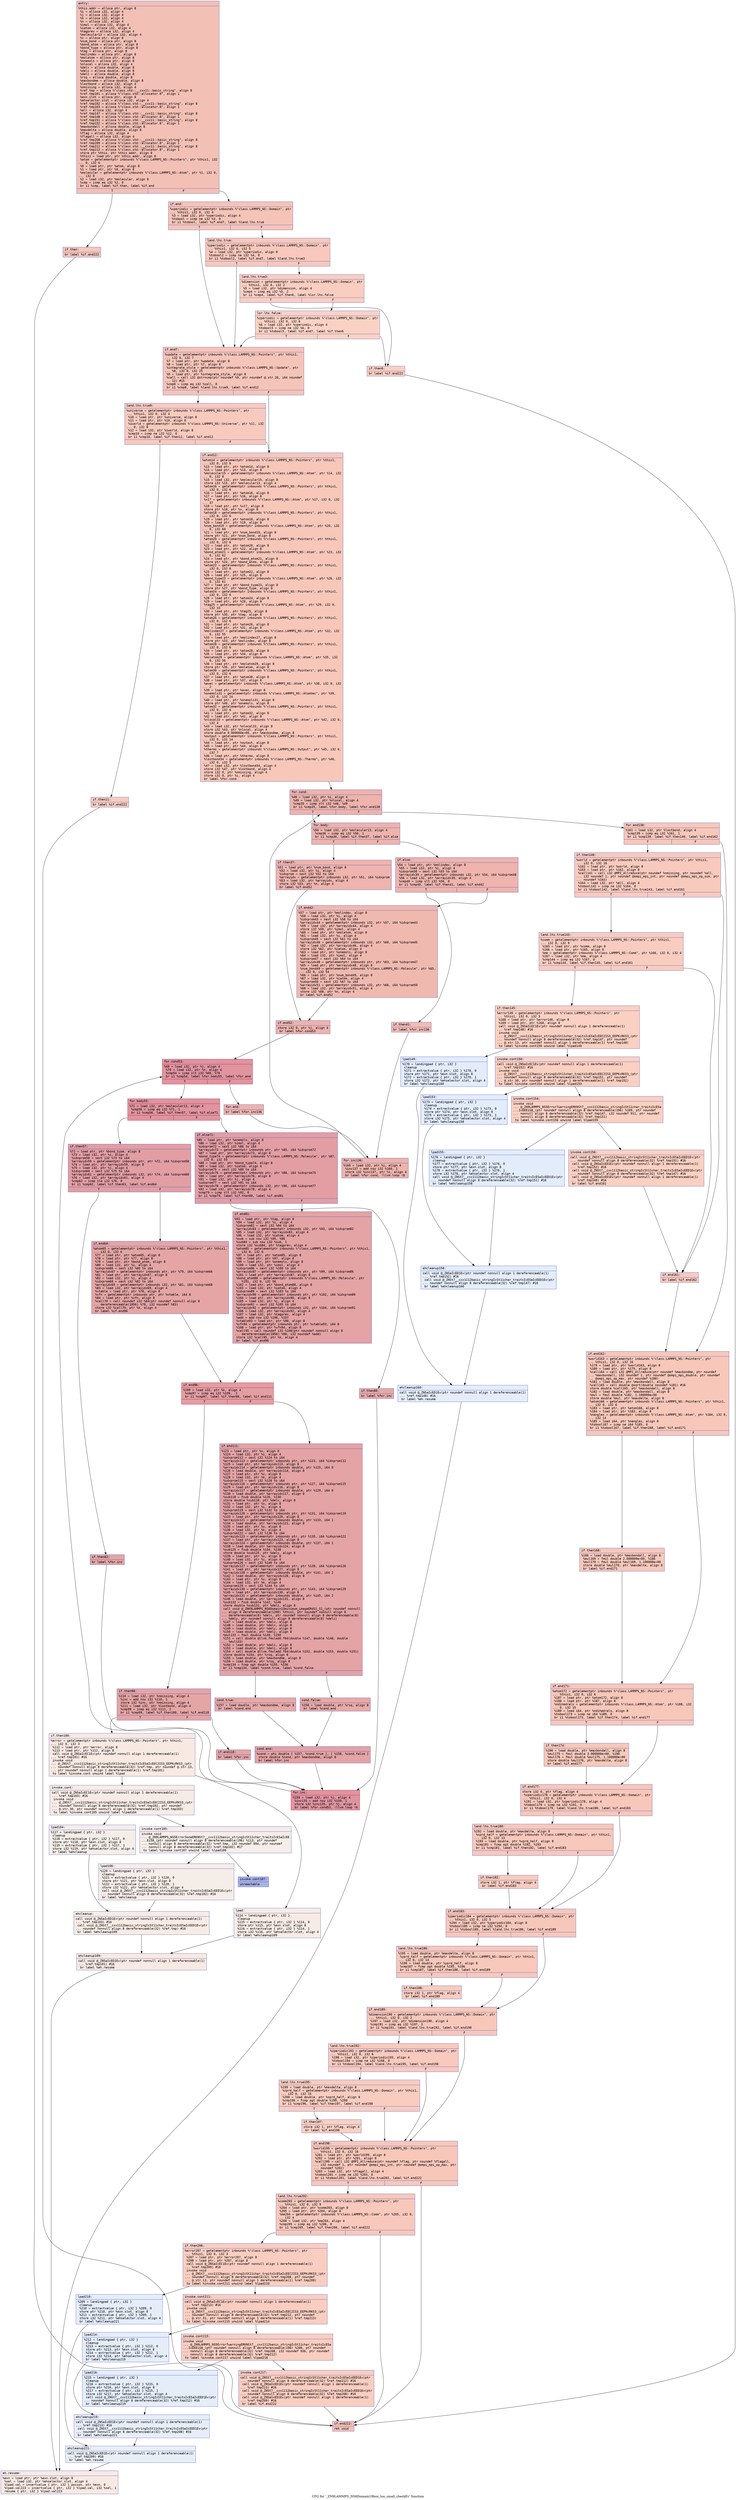 digraph "CFG for '_ZN9LAMMPS_NS6Domain19box_too_small_checkEv' function" {
	label="CFG for '_ZN9LAMMPS_NS6Domain19box_too_small_checkEv' function";

	Node0x561837cef510 [shape=record,color="#3d50c3ff", style=filled, fillcolor="#e5705870" fontname="Courier",label="{entry:\l|  %this.addr = alloca ptr, align 8\l  %i = alloca i32, align 4\l  %j = alloca i32, align 4\l  %k = alloca i32, align 4\l  %n = alloca i32, align 4\l  %imol = alloca i32, align 4\l  %iatom = alloca i32, align 4\l  %tagprev = alloca i32, align 4\l  %molecular13 = alloca i32, align 4\l  %x = alloca ptr, align 8\l  %num_bond = alloca ptr, align 8\l  %bond_atom = alloca ptr, align 8\l  %bond_type = alloca ptr, align 8\l  %tag = alloca ptr, align 8\l  %molindex = alloca ptr, align 8\l  %molatom = alloca ptr, align 8\l  %onemols = alloca ptr, align 8\l  %nlocal = alloca i32, align 4\l  %delx = alloca double, align 8\l  %dely = alloca double, align 8\l  %delz = alloca double, align 8\l  %rsq = alloca double, align 8\l  %maxbondme = alloca double, align 8\l  %lostbond = alloca i32, align 4\l  %nmissing = alloca i32, align 4\l  %ref.tmp = alloca %\"class.std::__cxx11::basic_string\", align 8\l  %ref.tmp101 = alloca %\"class.std::allocator.8\", align 1\l  %exn.slot = alloca ptr, align 8\l  %ehselector.slot = alloca i32, align 4\l  %ref.tmp102 = alloca %\"class.std::__cxx11::basic_string\", align 8\l  %ref.tmp103 = alloca %\"class.std::allocator.8\", align 1\l  %all = alloca i32, align 4\l  %ref.tmp147 = alloca %\"class.std::__cxx11::basic_string\", align 8\l  %ref.tmp148 = alloca %\"class.std::allocator.8\", align 1\l  %ref.tmp151 = alloca %\"class.std::__cxx11::basic_string\", align 8\l  %ref.tmp152 = alloca %\"class.std::allocator.8\", align 1\l  %maxbondall = alloca double, align 8\l  %maxdelta = alloca double, align 8\l  %flag = alloca i32, align 4\l  %flagall = alloca i32, align 4\l  %ref.tmp208 = alloca %\"class.std::__cxx11::basic_string\", align 8\l  %ref.tmp209 = alloca %\"class.std::allocator.8\", align 1\l  %ref.tmp212 = alloca %\"class.std::__cxx11::basic_string\", align 8\l  %ref.tmp213 = alloca %\"class.std::allocator.8\", align 1\l  store ptr %this, ptr %this.addr, align 8\l  %this1 = load ptr, ptr %this.addr, align 8\l  %atom = getelementptr inbounds %\"class.LAMMPS_NS::Pointers\", ptr %this1, i32\l... 0, i32 6\l  %0 = load ptr, ptr %atom, align 8\l  %1 = load ptr, ptr %0, align 8\l  %molecular = getelementptr inbounds %\"class.LAMMPS_NS::Atom\", ptr %1, i32 0,\l... i32 8\l  %2 = load i32, ptr %molecular, align 8\l  %cmp = icmp eq i32 %2, 0\l  br i1 %cmp, label %if.then, label %if.end\l|{<s0>T|<s1>F}}"];
	Node0x561837cef510:s0 -> Node0x561837cf06e0[tooltip="entry -> if.then\nProbability 37.50%" ];
	Node0x561837cef510:s1 -> Node0x561837cf0750[tooltip="entry -> if.end\nProbability 62.50%" ];
	Node0x561837cf06e0 [shape=record,color="#3d50c3ff", style=filled, fillcolor="#ec7f6370" fontname="Courier",label="{if.then:\l|  br label %if.end222\l}"];
	Node0x561837cf06e0 -> Node0x561837ccda40[tooltip="if.then -> if.end222\nProbability 100.00%" ];
	Node0x561837cf0750 [shape=record,color="#3d50c3ff", style=filled, fillcolor="#e97a5f70" fontname="Courier",label="{if.end:\l|  %xperiodic = getelementptr inbounds %\"class.LAMMPS_NS::Domain\", ptr\l... %this1, i32 0, i32 4\l  %3 = load i32, ptr %xperiodic, align 4\l  %tobool = icmp ne i32 %3, 0\l  br i1 %tobool, label %if.end7, label %land.lhs.true\l|{<s0>T|<s1>F}}"];
	Node0x561837cf0750:s0 -> Node0x561837cf21f0[tooltip="if.end -> if.end7\nProbability 62.50%" ];
	Node0x561837cf0750:s1 -> Node0x561837cf2260[tooltip="if.end -> land.lhs.true\nProbability 37.50%" ];
	Node0x561837cf2260 [shape=record,color="#3d50c3ff", style=filled, fillcolor="#ed836670" fontname="Courier",label="{land.lhs.true:\l|  %yperiodic = getelementptr inbounds %\"class.LAMMPS_NS::Domain\", ptr\l... %this1, i32 0, i32 5\l  %4 = load i32, ptr %yperiodic, align 8\l  %tobool2 = icmp ne i32 %4, 0\l  br i1 %tobool2, label %if.end7, label %land.lhs.true3\l|{<s0>T|<s1>F}}"];
	Node0x561837cf2260:s0 -> Node0x561837cf21f0[tooltip="land.lhs.true -> if.end7\nProbability 62.50%" ];
	Node0x561837cf2260:s1 -> Node0x561837cf25b0[tooltip="land.lhs.true -> land.lhs.true3\nProbability 37.50%" ];
	Node0x561837cf25b0 [shape=record,color="#3d50c3ff", style=filled, fillcolor="#f2907270" fontname="Courier",label="{land.lhs.true3:\l|  %dimension = getelementptr inbounds %\"class.LAMMPS_NS::Domain\", ptr\l... %this1, i32 0, i32 2\l  %5 = load i32, ptr %dimension, align 4\l  %cmp4 = icmp eq i32 %5, 2\l  br i1 %cmp4, label %if.then6, label %lor.lhs.false\l|{<s0>T|<s1>F}}"];
	Node0x561837cf25b0:s0 -> Node0x561837cf2900[tooltip="land.lhs.true3 -> if.then6\nProbability 50.00%" ];
	Node0x561837cf25b0:s1 -> Node0x561837cf2980[tooltip="land.lhs.true3 -> lor.lhs.false\nProbability 50.00%" ];
	Node0x561837cf2980 [shape=record,color="#3d50c3ff", style=filled, fillcolor="#f4987a70" fontname="Courier",label="{lor.lhs.false:\l|  %zperiodic = getelementptr inbounds %\"class.LAMMPS_NS::Domain\", ptr\l... %this1, i32 0, i32 6\l  %6 = load i32, ptr %zperiodic, align 4\l  %tobool5 = icmp ne i32 %6, 0\l  br i1 %tobool5, label %if.end7, label %if.then6\l|{<s0>T|<s1>F}}"];
	Node0x561837cf2980:s0 -> Node0x561837cf21f0[tooltip="lor.lhs.false -> if.end7\nProbability 62.50%" ];
	Node0x561837cf2980:s1 -> Node0x561837cf2900[tooltip="lor.lhs.false -> if.then6\nProbability 37.50%" ];
	Node0x561837cf2900 [shape=record,color="#3d50c3ff", style=filled, fillcolor="#f3947570" fontname="Courier",label="{if.then6:\l|  br label %if.end222\l}"];
	Node0x561837cf2900 -> Node0x561837ccda40[tooltip="if.then6 -> if.end222\nProbability 100.00%" ];
	Node0x561837cf21f0 [shape=record,color="#3d50c3ff", style=filled, fillcolor="#e97a5f70" fontname="Courier",label="{if.end7:\l|  %update = getelementptr inbounds %\"class.LAMMPS_NS::Pointers\", ptr %this1,\l... i32 0, i32 7\l  %7 = load ptr, ptr %update, align 8\l  %8 = load ptr, ptr %7, align 8\l  %integrate_style = getelementptr inbounds %\"class.LAMMPS_NS::Update\", ptr\l... %8, i32 0, i32 25\l  %9 = load ptr, ptr %integrate_style, align 8\l  %call = call i32 @strncmp(ptr noundef %9, ptr noundef @.str.26, i64 noundef\l... 12) #15\l  %cmp8 = icmp eq i32 %call, 0\l  br i1 %cmp8, label %land.lhs.true9, label %if.end12\l|{<s0>T|<s1>F}}"];
	Node0x561837cf21f0:s0 -> Node0x561837cf32b0[tooltip="if.end7 -> land.lhs.true9\nProbability 37.50%" ];
	Node0x561837cf21f0:s1 -> Node0x561837cf3300[tooltip="if.end7 -> if.end12\nProbability 62.50%" ];
	Node0x561837cf32b0 [shape=record,color="#3d50c3ff", style=filled, fillcolor="#ef886b70" fontname="Courier",label="{land.lhs.true9:\l|  %universe = getelementptr inbounds %\"class.LAMMPS_NS::Pointers\", ptr\l... %this1, i32 0, i32 4\l  %10 = load ptr, ptr %universe, align 8\l  %11 = load ptr, ptr %10, align 8\l  %iworld = getelementptr inbounds %\"class.LAMMPS_NS::Universe\", ptr %11, i32\l... 0, i32 8\l  %12 = load i32, ptr %iworld, align 8\l  %cmp10 = icmp ne i32 %12, 0\l  br i1 %cmp10, label %if.then11, label %if.end12\l|{<s0>T|<s1>F}}"];
	Node0x561837cf32b0:s0 -> Node0x561837cf3830[tooltip="land.lhs.true9 -> if.then11\nProbability 62.50%" ];
	Node0x561837cf32b0:s1 -> Node0x561837cf3300[tooltip="land.lhs.true9 -> if.end12\nProbability 37.50%" ];
	Node0x561837cf3830 [shape=record,color="#3d50c3ff", style=filled, fillcolor="#f08b6e70" fontname="Courier",label="{if.then11:\l|  br label %if.end222\l}"];
	Node0x561837cf3830 -> Node0x561837ccda40[tooltip="if.then11 -> if.end222\nProbability 100.00%" ];
	Node0x561837cf3300 [shape=record,color="#3d50c3ff", style=filled, fillcolor="#ec7f6370" fontname="Courier",label="{if.end12:\l|  %atom14 = getelementptr inbounds %\"class.LAMMPS_NS::Pointers\", ptr %this1,\l... i32 0, i32 6\l  %13 = load ptr, ptr %atom14, align 8\l  %14 = load ptr, ptr %13, align 8\l  %molecular15 = getelementptr inbounds %\"class.LAMMPS_NS::Atom\", ptr %14, i32\l... 0, i32 8\l  %15 = load i32, ptr %molecular15, align 8\l  store i32 %15, ptr %molecular13, align 4\l  %atom16 = getelementptr inbounds %\"class.LAMMPS_NS::Pointers\", ptr %this1,\l... i32 0, i32 6\l  %16 = load ptr, ptr %atom16, align 8\l  %17 = load ptr, ptr %16, align 8\l  %x17 = getelementptr inbounds %\"class.LAMMPS_NS::Atom\", ptr %17, i32 0, i32\l... 37\l  %18 = load ptr, ptr %x17, align 8\l  store ptr %18, ptr %x, align 8\l  %atom18 = getelementptr inbounds %\"class.LAMMPS_NS::Pointers\", ptr %this1,\l... i32 0, i32 6\l  %19 = load ptr, ptr %atom18, align 8\l  %20 = load ptr, ptr %19, align 8\l  %num_bond19 = getelementptr inbounds %\"class.LAMMPS_NS::Atom\", ptr %20, i32\l... 0, i32 60\l  %21 = load ptr, ptr %num_bond19, align 8\l  store ptr %21, ptr %num_bond, align 8\l  %atom20 = getelementptr inbounds %\"class.LAMMPS_NS::Pointers\", ptr %this1,\l... i32 0, i32 6\l  %22 = load ptr, ptr %atom20, align 8\l  %23 = load ptr, ptr %22, align 8\l  %bond_atom21 = getelementptr inbounds %\"class.LAMMPS_NS::Atom\", ptr %23, i32\l... 0, i32 62\l  %24 = load ptr, ptr %bond_atom21, align 8\l  store ptr %24, ptr %bond_atom, align 8\l  %atom22 = getelementptr inbounds %\"class.LAMMPS_NS::Pointers\", ptr %this1,\l... i32 0, i32 6\l  %25 = load ptr, ptr %atom22, align 8\l  %26 = load ptr, ptr %25, align 8\l  %bond_type23 = getelementptr inbounds %\"class.LAMMPS_NS::Atom\", ptr %26, i32\l... 0, i32 61\l  %27 = load ptr, ptr %bond_type23, align 8\l  store ptr %27, ptr %bond_type, align 8\l  %atom24 = getelementptr inbounds %\"class.LAMMPS_NS::Pointers\", ptr %this1,\l... i32 0, i32 6\l  %28 = load ptr, ptr %atom24, align 8\l  %29 = load ptr, ptr %28, align 8\l  %tag25 = getelementptr inbounds %\"class.LAMMPS_NS::Atom\", ptr %29, i32 0,\l... i32 33\l  %30 = load ptr, ptr %tag25, align 8\l  store ptr %30, ptr %tag, align 8\l  %atom26 = getelementptr inbounds %\"class.LAMMPS_NS::Pointers\", ptr %this1,\l... i32 0, i32 6\l  %31 = load ptr, ptr %atom26, align 8\l  %32 = load ptr, ptr %31, align 8\l  %molindex27 = getelementptr inbounds %\"class.LAMMPS_NS::Atom\", ptr %32, i32\l... 0, i32 55\l  %33 = load ptr, ptr %molindex27, align 8\l  store ptr %33, ptr %molindex, align 8\l  %atom28 = getelementptr inbounds %\"class.LAMMPS_NS::Pointers\", ptr %this1,\l... i32 0, i32 6\l  %34 = load ptr, ptr %atom28, align 8\l  %35 = load ptr, ptr %34, align 8\l  %molatom29 = getelementptr inbounds %\"class.LAMMPS_NS::Atom\", ptr %35, i32\l... 0, i32 56\l  %36 = load ptr, ptr %molatom29, align 8\l  store ptr %36, ptr %molatom, align 8\l  %atom30 = getelementptr inbounds %\"class.LAMMPS_NS::Pointers\", ptr %this1,\l... i32 0, i32 6\l  %37 = load ptr, ptr %atom30, align 8\l  %38 = load ptr, ptr %37, align 8\l  %avec = getelementptr inbounds %\"class.LAMMPS_NS::Atom\", ptr %38, i32 0, i32\l... 2\l  %39 = load ptr, ptr %avec, align 8\l  %onemols31 = getelementptr inbounds %\"class.LAMMPS_NS::AtomVec\", ptr %39,\l... i32 0, i32 24\l  %40 = load ptr, ptr %onemols31, align 8\l  store ptr %40, ptr %onemols, align 8\l  %atom32 = getelementptr inbounds %\"class.LAMMPS_NS::Pointers\", ptr %this1,\l... i32 0, i32 6\l  %41 = load ptr, ptr %atom32, align 8\l  %42 = load ptr, ptr %41, align 8\l  %nlocal33 = getelementptr inbounds %\"class.LAMMPS_NS::Atom\", ptr %42, i32 0,\l... i32 4\l  %43 = load i32, ptr %nlocal33, align 8\l  store i32 %43, ptr %nlocal, align 4\l  store double 0.000000e+00, ptr %maxbondme, align 8\l  %output = getelementptr inbounds %\"class.LAMMPS_NS::Pointers\", ptr %this1,\l... i32 0, i32 14\l  %44 = load ptr, ptr %output, align 8\l  %45 = load ptr, ptr %44, align 8\l  %thermo = getelementptr inbounds %\"class.LAMMPS_NS::Output\", ptr %45, i32 0,\l... i32 7\l  %46 = load ptr, ptr %thermo, align 8\l  %lostbond34 = getelementptr inbounds %\"class.LAMMPS_NS::Thermo\", ptr %46,\l... i32 0, i32 5\l  %47 = load i32, ptr %lostbond34, align 4\l  store i32 %47, ptr %lostbond, align 4\l  store i32 0, ptr %nmissing, align 4\l  store i32 0, ptr %i, align 4\l  br label %for.cond\l}"];
	Node0x561837cf3300 -> Node0x561837cf77e0[tooltip="if.end12 -> for.cond\nProbability 100.00%" ];
	Node0x561837cf77e0 [shape=record,color="#3d50c3ff", style=filled, fillcolor="#d6524470" fontname="Courier",label="{for.cond:\l|  %48 = load i32, ptr %i, align 4\l  %49 = load i32, ptr %nlocal, align 4\l  %cmp35 = icmp slt i32 %48, %49\l  br i1 %cmp35, label %for.body, label %for.end138\l|{<s0>T|<s1>F}}"];
	Node0x561837cf77e0:s0 -> Node0x561837cf7a50[tooltip="for.cond -> for.body\nProbability 96.88%" ];
	Node0x561837cf77e0:s1 -> Node0x561837cf7ad0[tooltip="for.cond -> for.end138\nProbability 3.12%" ];
	Node0x561837cf7a50 [shape=record,color="#3d50c3ff", style=filled, fillcolor="#d6524470" fontname="Courier",label="{for.body:\l|  %50 = load i32, ptr %molecular13, align 4\l  %cmp36 = icmp eq i32 %50, 1\l  br i1 %cmp36, label %if.then37, label %if.else\l|{<s0>T|<s1>F}}"];
	Node0x561837cf7a50:s0 -> Node0x561837cf7d30[tooltip="for.body -> if.then37\nProbability 50.00%" ];
	Node0x561837cf7a50:s1 -> Node0x561837cf7db0[tooltip="for.body -> if.else\nProbability 50.00%" ];
	Node0x561837cf7d30 [shape=record,color="#3d50c3ff", style=filled, fillcolor="#d8564670" fontname="Courier",label="{if.then37:\l|  %51 = load ptr, ptr %num_bond, align 8\l  %52 = load i32, ptr %i, align 4\l  %idxprom = sext i32 %52 to i64\l  %arrayidx = getelementptr inbounds i32, ptr %51, i64 %idxprom\l  %53 = load i32, ptr %arrayidx, align 4\l  store i32 %53, ptr %n, align 4\l  br label %if.end52\l}"];
	Node0x561837cf7d30 -> Node0x561837cf8250[tooltip="if.then37 -> if.end52\nProbability 100.00%" ];
	Node0x561837cf7db0 [shape=record,color="#3d50c3ff", style=filled, fillcolor="#d8564670" fontname="Courier",label="{if.else:\l|  %54 = load ptr, ptr %molindex, align 8\l  %55 = load i32, ptr %i, align 4\l  %idxprom38 = sext i32 %55 to i64\l  %arrayidx39 = getelementptr inbounds i32, ptr %54, i64 %idxprom38\l  %56 = load i32, ptr %arrayidx39, align 4\l  %cmp40 = icmp slt i32 %56, 0\l  br i1 %cmp40, label %if.then41, label %if.end42\l|{<s0>T|<s1>F}}"];
	Node0x561837cf7db0:s0 -> Node0x561837cf86e0[tooltip="if.else -> if.then41\nProbability 37.50%" ];
	Node0x561837cf7db0:s1 -> Node0x561837cf8760[tooltip="if.else -> if.end42\nProbability 62.50%" ];
	Node0x561837cf86e0 [shape=record,color="#3d50c3ff", style=filled, fillcolor="#e1675170" fontname="Courier",label="{if.then41:\l|  br label %for.inc136\l}"];
	Node0x561837cf86e0 -> Node0x561837cf8890[tooltip="if.then41 -> for.inc136\nProbability 100.00%" ];
	Node0x561837cf8760 [shape=record,color="#3d50c3ff", style=filled, fillcolor="#de614d70" fontname="Courier",label="{if.end42:\l|  %57 = load ptr, ptr %molindex, align 8\l  %58 = load i32, ptr %i, align 4\l  %idxprom43 = sext i32 %58 to i64\l  %arrayidx44 = getelementptr inbounds i32, ptr %57, i64 %idxprom43\l  %59 = load i32, ptr %arrayidx44, align 4\l  store i32 %59, ptr %imol, align 4\l  %60 = load ptr, ptr %molatom, align 8\l  %61 = load i32, ptr %i, align 4\l  %idxprom45 = sext i32 %61 to i64\l  %arrayidx46 = getelementptr inbounds i32, ptr %60, i64 %idxprom45\l  %62 = load i32, ptr %arrayidx46, align 4\l  store i32 %62, ptr %iatom, align 4\l  %63 = load ptr, ptr %onemols, align 8\l  %64 = load i32, ptr %imol, align 4\l  %idxprom47 = sext i32 %64 to i64\l  %arrayidx48 = getelementptr inbounds ptr, ptr %63, i64 %idxprom47\l  %65 = load ptr, ptr %arrayidx48, align 8\l  %num_bond49 = getelementptr inbounds %\"class.LAMMPS_NS::Molecule\", ptr %65,\l... i32 0, i32 54\l  %66 = load ptr, ptr %num_bond49, align 8\l  %67 = load i32, ptr %iatom, align 4\l  %idxprom50 = sext i32 %67 to i64\l  %arrayidx51 = getelementptr inbounds i32, ptr %66, i64 %idxprom50\l  %68 = load i32, ptr %arrayidx51, align 4\l  store i32 %68, ptr %n, align 4\l  br label %if.end52\l}"];
	Node0x561837cf8760 -> Node0x561837cf8250[tooltip="if.end42 -> if.end52\nProbability 100.00%" ];
	Node0x561837cf8250 [shape=record,color="#3d50c3ff", style=filled, fillcolor="#d6524470" fontname="Courier",label="{if.end52:\l|  store i32 0, ptr %j, align 4\l  br label %for.cond53\l}"];
	Node0x561837cf8250 -> Node0x561837cf9920[tooltip="if.end52 -> for.cond53\nProbability 100.00%" ];
	Node0x561837cf9920 [shape=record,color="#b70d28ff", style=filled, fillcolor="#b70d2870" fontname="Courier",label="{for.cond53:\l|  %69 = load i32, ptr %j, align 4\l  %70 = load i32, ptr %n, align 4\l  %cmp54 = icmp slt i32 %69, %70\l  br i1 %cmp54, label %for.body55, label %for.end\l|{<s0>T|<s1>F}}"];
	Node0x561837cf9920:s0 -> Node0x561837cf9bc0[tooltip="for.cond53 -> for.body55\nProbability 96.88%" ];
	Node0x561837cf9920:s1 -> Node0x561837cf9c40[tooltip="for.cond53 -> for.end\nProbability 3.12%" ];
	Node0x561837cf9bc0 [shape=record,color="#b70d28ff", style=filled, fillcolor="#b70d2870" fontname="Courier",label="{for.body55:\l|  %71 = load i32, ptr %molecular13, align 4\l  %cmp56 = icmp eq i32 %71, 1\l  br i1 %cmp56, label %if.then57, label %if.else71\l|{<s0>T|<s1>F}}"];
	Node0x561837cf9bc0:s0 -> Node0x561837cf9e90[tooltip="for.body55 -> if.then57\nProbability 50.00%" ];
	Node0x561837cf9bc0:s1 -> Node0x561837cf9f10[tooltip="for.body55 -> if.else71\nProbability 50.00%" ];
	Node0x561837cf9e90 [shape=record,color="#3d50c3ff", style=filled, fillcolor="#be242e70" fontname="Courier",label="{if.then57:\l|  %72 = load ptr, ptr %bond_type, align 8\l  %73 = load i32, ptr %i, align 4\l  %idxprom58 = sext i32 %73 to i64\l  %arrayidx59 = getelementptr inbounds ptr, ptr %72, i64 %idxprom58\l  %74 = load ptr, ptr %arrayidx59, align 8\l  %75 = load i32, ptr %j, align 4\l  %idxprom60 = sext i32 %75 to i64\l  %arrayidx61 = getelementptr inbounds i32, ptr %74, i64 %idxprom60\l  %76 = load i32, ptr %arrayidx61, align 4\l  %cmp62 = icmp sle i32 %76, 0\l  br i1 %cmp62, label %if.then63, label %if.end64\l|{<s0>T|<s1>F}}"];
	Node0x561837cf9e90:s0 -> Node0x561837cfa6b0[tooltip="if.then57 -> if.then63\nProbability 50.00%" ];
	Node0x561837cf9e90:s1 -> Node0x561837cfa730[tooltip="if.then57 -> if.end64\nProbability 50.00%" ];
	Node0x561837cfa6b0 [shape=record,color="#3d50c3ff", style=filled, fillcolor="#c5333470" fontname="Courier",label="{if.then63:\l|  br label %for.inc\l}"];
	Node0x561837cfa6b0 -> Node0x561837cfa8c0[tooltip="if.then63 -> for.inc\nProbability 100.00%" ];
	Node0x561837cfa730 [shape=record,color="#3d50c3ff", style=filled, fillcolor="#c5333470" fontname="Courier",label="{if.end64:\l|  %atom65 = getelementptr inbounds %\"class.LAMMPS_NS::Pointers\", ptr %this1,\l... i32 0, i32 6\l  %77 = load ptr, ptr %atom65, align 8\l  %78 = load ptr, ptr %77, align 8\l  %79 = load ptr, ptr %bond_atom, align 8\l  %80 = load i32, ptr %i, align 4\l  %idxprom66 = sext i32 %80 to i64\l  %arrayidx67 = getelementptr inbounds ptr, ptr %79, i64 %idxprom66\l  %81 = load ptr, ptr %arrayidx67, align 8\l  %82 = load i32, ptr %j, align 4\l  %idxprom68 = sext i32 %82 to i64\l  %arrayidx69 = getelementptr inbounds i32, ptr %81, i64 %idxprom68\l  %83 = load i32, ptr %arrayidx69, align 4\l  %vtable = load ptr, ptr %78, align 8\l  %vfn = getelementptr inbounds ptr, ptr %vtable, i64 8\l  %84 = load ptr, ptr %vfn, align 8\l  %call70 = call noundef i32 %84(ptr noundef nonnull align 8\l... dereferenceable(1856) %78, i32 noundef %83)\l  store i32 %call70, ptr %k, align 4\l  br label %if.end96\l}"];
	Node0x561837cfa730 -> Node0x561837cfb4b0[tooltip="if.end64 -> if.end96\nProbability 100.00%" ];
	Node0x561837cf9f10 [shape=record,color="#3d50c3ff", style=filled, fillcolor="#be242e70" fontname="Courier",label="{if.else71:\l|  %85 = load ptr, ptr %onemols, align 8\l  %86 = load i32, ptr %imol, align 4\l  %idxprom72 = sext i32 %86 to i64\l  %arrayidx73 = getelementptr inbounds ptr, ptr %85, i64 %idxprom72\l  %87 = load ptr, ptr %arrayidx73, align 8\l  %bond_type74 = getelementptr inbounds %\"class.LAMMPS_NS::Molecule\", ptr %87,\l... i32 0, i32 55\l  %88 = load ptr, ptr %bond_type74, align 8\l  %89 = load i32, ptr %iatom, align 4\l  %idxprom75 = sext i32 %89 to i64\l  %arrayidx76 = getelementptr inbounds ptr, ptr %88, i64 %idxprom75\l  %90 = load ptr, ptr %arrayidx76, align 8\l  %91 = load i32, ptr %j, align 4\l  %idxprom77 = sext i32 %91 to i64\l  %arrayidx78 = getelementptr inbounds i32, ptr %90, i64 %idxprom77\l  %92 = load i32, ptr %arrayidx78, align 4\l  %cmp79 = icmp slt i32 %92, 0\l  br i1 %cmp79, label %if.then80, label %if.end81\l|{<s0>T|<s1>F}}"];
	Node0x561837cf9f10:s0 -> Node0x561837cfbf70[tooltip="if.else71 -> if.then80\nProbability 37.50%" ];
	Node0x561837cf9f10:s1 -> Node0x561837cfbff0[tooltip="if.else71 -> if.end81\nProbability 62.50%" ];
	Node0x561837cfbf70 [shape=record,color="#3d50c3ff", style=filled, fillcolor="#ca3b3770" fontname="Courier",label="{if.then80:\l|  br label %for.inc\l}"];
	Node0x561837cfbf70 -> Node0x561837cfa8c0[tooltip="if.then80 -> for.inc\nProbability 100.00%" ];
	Node0x561837cfbff0 [shape=record,color="#3d50c3ff", style=filled, fillcolor="#c32e3170" fontname="Courier",label="{if.end81:\l|  %93 = load ptr, ptr %tag, align 8\l  %94 = load i32, ptr %i, align 4\l  %idxprom82 = sext i32 %94 to i64\l  %arrayidx83 = getelementptr inbounds i32, ptr %93, i64 %idxprom82\l  %95 = load i32, ptr %arrayidx83, align 4\l  %96 = load i32, ptr %iatom, align 4\l  %sub = sub nsw i32 %95, %96\l  %sub84 = sub nsw i32 %sub, 1\l  store i32 %sub84, ptr %tagprev, align 4\l  %atom85 = getelementptr inbounds %\"class.LAMMPS_NS::Pointers\", ptr %this1,\l... i32 0, i32 6\l  %97 = load ptr, ptr %atom85, align 8\l  %98 = load ptr, ptr %97, align 8\l  %99 = load ptr, ptr %onemols, align 8\l  %100 = load i32, ptr %imol, align 4\l  %idxprom86 = sext i32 %100 to i64\l  %arrayidx87 = getelementptr inbounds ptr, ptr %99, i64 %idxprom86\l  %101 = load ptr, ptr %arrayidx87, align 8\l  %bond_atom88 = getelementptr inbounds %\"class.LAMMPS_NS::Molecule\", ptr\l... %101, i32 0, i32 56\l  %102 = load ptr, ptr %bond_atom88, align 8\l  %103 = load i32, ptr %iatom, align 4\l  %idxprom89 = sext i32 %103 to i64\l  %arrayidx90 = getelementptr inbounds ptr, ptr %102, i64 %idxprom89\l  %104 = load ptr, ptr %arrayidx90, align 8\l  %105 = load i32, ptr %j, align 4\l  %idxprom91 = sext i32 %105 to i64\l  %arrayidx92 = getelementptr inbounds i32, ptr %104, i64 %idxprom91\l  %106 = load i32, ptr %arrayidx92, align 4\l  %107 = load i32, ptr %tagprev, align 4\l  %add = add nsw i32 %106, %107\l  %vtable93 = load ptr, ptr %98, align 8\l  %vfn94 = getelementptr inbounds ptr, ptr %vtable93, i64 8\l  %108 = load ptr, ptr %vfn94, align 8\l  %call95 = call noundef i32 %108(ptr noundef nonnull align 8\l... dereferenceable(1856) %98, i32 noundef %add)\l  store i32 %call95, ptr %k, align 4\l  br label %if.end96\l}"];
	Node0x561837cfbff0 -> Node0x561837cfb4b0[tooltip="if.end81 -> if.end96\nProbability 100.00%" ];
	Node0x561837cfb4b0 [shape=record,color="#b70d28ff", style=filled, fillcolor="#be242e70" fontname="Courier",label="{if.end96:\l|  %109 = load i32, ptr %k, align 4\l  %cmp97 = icmp eq i32 %109, -1\l  br i1 %cmp97, label %if.then98, label %if.end111\l|{<s0>T|<s1>F}}"];
	Node0x561837cfb4b0:s0 -> Node0x561837cfe110[tooltip="if.end96 -> if.then98\nProbability 37.50%" ];
	Node0x561837cfb4b0:s1 -> Node0x561837cfe190[tooltip="if.end96 -> if.end111\nProbability 62.50%" ];
	Node0x561837cfe110 [shape=record,color="#3d50c3ff", style=filled, fillcolor="#c5333470" fontname="Courier",label="{if.then98:\l|  %110 = load i32, ptr %nmissing, align 4\l  %inc = add nsw i32 %110, 1\l  store i32 %inc, ptr %nmissing, align 4\l  %111 = load i32, ptr %lostbond, align 4\l  %cmp99 = icmp eq i32 %111, 2\l  br i1 %cmp99, label %if.then100, label %if.end110\l|{<s0>T|<s1>F}}"];
	Node0x561837cfe110:s0 -> Node0x561837cfe5c0[tooltip="if.then98 -> if.then100\nProbability 0.00%" ];
	Node0x561837cfe110:s1 -> Node0x561837cfe640[tooltip="if.then98 -> if.end110\nProbability 100.00%" ];
	Node0x561837cfe5c0 [shape=record,color="#3d50c3ff", style=filled, fillcolor="#efcebd70" fontname="Courier",label="{if.then100:\l|  %error = getelementptr inbounds %\"class.LAMMPS_NS::Pointers\", ptr %this1,\l... i32 0, i32 3\l  %112 = load ptr, ptr %error, align 8\l  %113 = load ptr, ptr %112, align 8\l  call void @_ZNSaIcEC1Ev(ptr noundef nonnull align 1 dereferenceable(1)\l... %ref.tmp101) #16\l  invoke void\l... @_ZNSt7__cxx1112basic_stringIcSt11char_traitsIcESaIcEEC2IS3_EEPKcRKS3_(ptr\l... noundef nonnull align 8 dereferenceable(32) %ref.tmp, ptr noundef @.str.13,\l... ptr noundef nonnull align 1 dereferenceable(1) %ref.tmp101)\l          to label %invoke.cont unwind label %lpad\l}"];
	Node0x561837cfe5c0 -> Node0x561837cfead0[tooltip="if.then100 -> invoke.cont\nProbability 50.00%" ];
	Node0x561837cfe5c0 -> Node0x561837cfeb50[tooltip="if.then100 -> lpad\nProbability 50.00%" ];
	Node0x561837cfead0 [shape=record,color="#3d50c3ff", style=filled, fillcolor="#ecd3c570" fontname="Courier",label="{invoke.cont:\l|  call void @_ZNSaIcEC1Ev(ptr noundef nonnull align 1 dereferenceable(1)\l... %ref.tmp103) #16\l  invoke void\l... @_ZNSt7__cxx1112basic_stringIcSt11char_traitsIcESaIcEEC2IS3_EEPKcRKS3_(ptr\l... noundef nonnull align 8 dereferenceable(32) %ref.tmp102, ptr noundef\l... @.str.30, ptr noundef nonnull align 1 dereferenceable(1) %ref.tmp103)\l          to label %invoke.cont105 unwind label %lpad104\l}"];
	Node0x561837cfead0 -> Node0x561837cfeed0[tooltip="invoke.cont -> invoke.cont105\nProbability 50.00%" ];
	Node0x561837cfead0 -> Node0x561837cfef20[tooltip="invoke.cont -> lpad104\nProbability 50.00%" ];
	Node0x561837cfeed0 [shape=record,color="#3d50c3ff", style=filled, fillcolor="#e8d6cc70" fontname="Courier",label="{invoke.cont105:\l|  invoke void\l... @_ZN9LAMMPS_NS5Error3oneERKNSt7__cxx1112basic_stringIcSt11char_traitsIcESaIcEE\l...EiS8_(ptr noundef nonnull align 8 dereferenceable(196) %113, ptr noundef\l... nonnull align 8 dereferenceable(32) %ref.tmp, i32 noundef 894, ptr noundef\l... nonnull align 8 dereferenceable(32) %ref.tmp102) #17\l          to label %invoke.cont107 unwind label %lpad106\l}"];
	Node0x561837cfeed0 -> Node0x561837cfee80[tooltip="invoke.cont105 -> invoke.cont107\nProbability 0.00%" ];
	Node0x561837cfeed0 -> Node0x561837cff240[tooltip="invoke.cont105 -> lpad106\nProbability 100.00%" ];
	Node0x561837cfee80 [shape=record,color="#3d50c3ff", style=filled, fillcolor="#3d50c370" fontname="Courier",label="{invoke.cont107:\l|  unreachable\l}"];
	Node0x561837cfeb50 [shape=record,color="#3d50c3ff", style=filled, fillcolor="#ecd3c570" fontname="Courier",label="{lpad:\l|  %114 = landingpad \{ ptr, i32 \}\l          cleanup\l  %115 = extractvalue \{ ptr, i32 \} %114, 0\l  store ptr %115, ptr %exn.slot, align 8\l  %116 = extractvalue \{ ptr, i32 \} %114, 1\l  store i32 %116, ptr %ehselector.slot, align 4\l  br label %ehcleanup109\l}"];
	Node0x561837cfeb50 -> Node0x561837cff800[tooltip="lpad -> ehcleanup109\nProbability 100.00%" ];
	Node0x561837cfef20 [shape=record,color="#3d50c3ff", style=filled, fillcolor="#e8d6cc70" fontname="Courier",label="{lpad104:\l|  %117 = landingpad \{ ptr, i32 \}\l          cleanup\l  %118 = extractvalue \{ ptr, i32 \} %117, 0\l  store ptr %118, ptr %exn.slot, align 8\l  %119 = extractvalue \{ ptr, i32 \} %117, 1\l  store i32 %119, ptr %ehselector.slot, align 4\l  br label %ehcleanup\l}"];
	Node0x561837cfef20 -> Node0x561837cffb50[tooltip="lpad104 -> ehcleanup\nProbability 100.00%" ];
	Node0x561837cff240 [shape=record,color="#3d50c3ff", style=filled, fillcolor="#e8d6cc70" fontname="Courier",label="{lpad106:\l|  %120 = landingpad \{ ptr, i32 \}\l          cleanup\l  %121 = extractvalue \{ ptr, i32 \} %120, 0\l  store ptr %121, ptr %exn.slot, align 8\l  %122 = extractvalue \{ ptr, i32 \} %120, 1\l  store i32 %122, ptr %ehselector.slot, align 4\l  call void @_ZNSt7__cxx1112basic_stringIcSt11char_traitsIcESaIcEED1Ev(ptr\l... noundef nonnull align 8 dereferenceable(32) %ref.tmp102) #16\l  br label %ehcleanup\l}"];
	Node0x561837cff240 -> Node0x561837cffb50[tooltip="lpad106 -> ehcleanup\nProbability 100.00%" ];
	Node0x561837cffb50 [shape=record,color="#3d50c3ff", style=filled, fillcolor="#ecd3c570" fontname="Courier",label="{ehcleanup:\l|  call void @_ZNSaIcED1Ev(ptr noundef nonnull align 1 dereferenceable(1)\l... %ref.tmp103) #16\l  call void @_ZNSt7__cxx1112basic_stringIcSt11char_traitsIcESaIcEED1Ev(ptr\l... noundef nonnull align 8 dereferenceable(32) %ref.tmp) #16\l  br label %ehcleanup109\l}"];
	Node0x561837cffb50 -> Node0x561837cff800[tooltip="ehcleanup -> ehcleanup109\nProbability 100.00%" ];
	Node0x561837cff800 [shape=record,color="#3d50c3ff", style=filled, fillcolor="#efcebd70" fontname="Courier",label="{ehcleanup109:\l|  call void @_ZNSaIcED1Ev(ptr noundef nonnull align 1 dereferenceable(1)\l... %ref.tmp101) #16\l  br label %eh.resume\l}"];
	Node0x561837cff800 -> Node0x561837d00400[tooltip="ehcleanup109 -> eh.resume\nProbability 100.00%" ];
	Node0x561837cfe640 [shape=record,color="#3d50c3ff", style=filled, fillcolor="#c5333470" fontname="Courier",label="{if.end110:\l|  br label %for.inc\l}"];
	Node0x561837cfe640 -> Node0x561837cfa8c0[tooltip="if.end110 -> for.inc\nProbability 100.00%" ];
	Node0x561837cfe190 [shape=record,color="#3d50c3ff", style=filled, fillcolor="#c32e3170" fontname="Courier",label="{if.end111:\l|  %123 = load ptr, ptr %x, align 8\l  %124 = load i32, ptr %i, align 4\l  %idxprom112 = sext i32 %124 to i64\l  %arrayidx113 = getelementptr inbounds ptr, ptr %123, i64 %idxprom112\l  %125 = load ptr, ptr %arrayidx113, align 8\l  %arrayidx114 = getelementptr inbounds double, ptr %125, i64 0\l  %126 = load double, ptr %arrayidx114, align 8\l  %127 = load ptr, ptr %x, align 8\l  %128 = load i32, ptr %k, align 4\l  %idxprom115 = sext i32 %128 to i64\l  %arrayidx116 = getelementptr inbounds ptr, ptr %127, i64 %idxprom115\l  %129 = load ptr, ptr %arrayidx116, align 8\l  %arrayidx117 = getelementptr inbounds double, ptr %129, i64 0\l  %130 = load double, ptr %arrayidx117, align 8\l  %sub118 = fsub double %126, %130\l  store double %sub118, ptr %delx, align 8\l  %131 = load ptr, ptr %x, align 8\l  %132 = load i32, ptr %i, align 4\l  %idxprom119 = sext i32 %132 to i64\l  %arrayidx120 = getelementptr inbounds ptr, ptr %131, i64 %idxprom119\l  %133 = load ptr, ptr %arrayidx120, align 8\l  %arrayidx121 = getelementptr inbounds double, ptr %133, i64 1\l  %134 = load double, ptr %arrayidx121, align 8\l  %135 = load ptr, ptr %x, align 8\l  %136 = load i32, ptr %k, align 4\l  %idxprom122 = sext i32 %136 to i64\l  %arrayidx123 = getelementptr inbounds ptr, ptr %135, i64 %idxprom122\l  %137 = load ptr, ptr %arrayidx123, align 8\l  %arrayidx124 = getelementptr inbounds double, ptr %137, i64 1\l  %138 = load double, ptr %arrayidx124, align 8\l  %sub125 = fsub double %134, %138\l  store double %sub125, ptr %dely, align 8\l  %139 = load ptr, ptr %x, align 8\l  %140 = load i32, ptr %i, align 4\l  %idxprom126 = sext i32 %140 to i64\l  %arrayidx127 = getelementptr inbounds ptr, ptr %139, i64 %idxprom126\l  %141 = load ptr, ptr %arrayidx127, align 8\l  %arrayidx128 = getelementptr inbounds double, ptr %141, i64 2\l  %142 = load double, ptr %arrayidx128, align 8\l  %143 = load ptr, ptr %x, align 8\l  %144 = load i32, ptr %k, align 4\l  %idxprom129 = sext i32 %144 to i64\l  %arrayidx130 = getelementptr inbounds ptr, ptr %143, i64 %idxprom129\l  %145 = load ptr, ptr %arrayidx130, align 8\l  %arrayidx131 = getelementptr inbounds double, ptr %145, i64 2\l  %146 = load double, ptr %arrayidx131, align 8\l  %sub132 = fsub double %142, %146\l  store double %sub132, ptr %delz, align 8\l  call void @_ZNK9LAMMPS_NS6Domain13minimum_imageERdS1_S1_(ptr noundef nonnull\l... align 8 dereferenceable(1200) %this1, ptr noundef nonnull align 8\l... dereferenceable(8) %delx, ptr noundef nonnull align 8 dereferenceable(8)\l... %dely, ptr noundef nonnull align 8 dereferenceable(8) %delz)\l  %147 = load double, ptr %delx, align 8\l  %148 = load double, ptr %delx, align 8\l  %149 = load double, ptr %dely, align 8\l  %150 = load double, ptr %dely, align 8\l  %mul133 = fmul double %149, %150\l  %151 = call double @llvm.fmuladd.f64(double %147, double %148, double\l... %mul133)\l  %152 = load double, ptr %delz, align 8\l  %153 = load double, ptr %delz, align 8\l  %154 = call double @llvm.fmuladd.f64(double %152, double %153, double %151)\l  store double %154, ptr %rsq, align 8\l  %155 = load double, ptr %maxbondme, align 8\l  %156 = load double, ptr %rsq, align 8\l  %cmp134 = fcmp ogt double %155, %156\l  br i1 %cmp134, label %cond.true, label %cond.false\l|{<s0>T|<s1>F}}"];
	Node0x561837cfe190:s0 -> Node0x561837d03970[tooltip="if.end111 -> cond.true\nProbability 50.00%" ];
	Node0x561837cfe190:s1 -> Node0x561837d039c0[tooltip="if.end111 -> cond.false\nProbability 50.00%" ];
	Node0x561837d03970 [shape=record,color="#3d50c3ff", style=filled, fillcolor="#ca3b3770" fontname="Courier",label="{cond.true:\l|  %157 = load double, ptr %maxbondme, align 8\l  br label %cond.end\l}"];
	Node0x561837d03970 -> Node0x561837d03b40[tooltip="cond.true -> cond.end\nProbability 100.00%" ];
	Node0x561837d039c0 [shape=record,color="#3d50c3ff", style=filled, fillcolor="#ca3b3770" fontname="Courier",label="{cond.false:\l|  %158 = load double, ptr %rsq, align 8\l  br label %cond.end\l}"];
	Node0x561837d039c0 -> Node0x561837d03b40[tooltip="cond.false -> cond.end\nProbability 100.00%" ];
	Node0x561837d03b40 [shape=record,color="#3d50c3ff", style=filled, fillcolor="#c32e3170" fontname="Courier",label="{cond.end:\l|  %cond = phi double [ %157, %cond.true ], [ %158, %cond.false ]\l  store double %cond, ptr %maxbondme, align 8\l  br label %for.inc\l}"];
	Node0x561837d03b40 -> Node0x561837cfa8c0[tooltip="cond.end -> for.inc\nProbability 100.00%" ];
	Node0x561837cfa8c0 [shape=record,color="#b70d28ff", style=filled, fillcolor="#b70d2870" fontname="Courier",label="{for.inc:\l|  %159 = load i32, ptr %j, align 4\l  %inc135 = add nsw i32 %159, 1\l  store i32 %inc135, ptr %j, align 4\l  br label %for.cond53, !llvm.loop !6\l}"];
	Node0x561837cfa8c0 -> Node0x561837cf9920[tooltip="for.inc -> for.cond53\nProbability 100.00%" ];
	Node0x561837cf9c40 [shape=record,color="#3d50c3ff", style=filled, fillcolor="#d6524470" fontname="Courier",label="{for.end:\l|  br label %for.inc136\l}"];
	Node0x561837cf9c40 -> Node0x561837cf8890[tooltip="for.end -> for.inc136\nProbability 100.00%" ];
	Node0x561837cf8890 [shape=record,color="#3d50c3ff", style=filled, fillcolor="#d6524470" fontname="Courier",label="{for.inc136:\l|  %160 = load i32, ptr %i, align 4\l  %inc137 = add nsw i32 %160, 1\l  store i32 %inc137, ptr %i, align 4\l  br label %for.cond, !llvm.loop !8\l}"];
	Node0x561837cf8890 -> Node0x561837cf77e0[tooltip="for.inc136 -> for.cond\nProbability 100.00%" ];
	Node0x561837cf7ad0 [shape=record,color="#3d50c3ff", style=filled, fillcolor="#ec7f6370" fontname="Courier",label="{for.end138:\l|  %161 = load i32, ptr %lostbond, align 4\l  %cmp139 = icmp eq i32 %161, 1\l  br i1 %cmp139, label %if.then140, label %if.end162\l|{<s0>T|<s1>F}}"];
	Node0x561837cf7ad0:s0 -> Node0x561837d046b0[tooltip="for.end138 -> if.then140\nProbability 50.00%" ];
	Node0x561837cf7ad0:s1 -> Node0x561837d04730[tooltip="for.end138 -> if.end162\nProbability 50.00%" ];
	Node0x561837d046b0 [shape=record,color="#3d50c3ff", style=filled, fillcolor="#ef886b70" fontname="Courier",label="{if.then140:\l|  %world = getelementptr inbounds %\"class.LAMMPS_NS::Pointers\", ptr %this1,\l... i32 0, i32 16\l  %162 = load ptr, ptr %world, align 8\l  %163 = load ptr, ptr %162, align 8\l  %call141 = call i32 @MPI_Allreduce(ptr noundef %nmissing, ptr noundef %all,\l... i32 noundef 1, ptr noundef @ompi_mpi_int, ptr noundef @ompi_mpi_op_sum, ptr\l... noundef %163)\l  %164 = load i32, ptr %all, align 4\l  %tobool142 = icmp ne i32 %164, 0\l  br i1 %tobool142, label %land.lhs.true143, label %if.end161\l|{<s0>T|<s1>F}}"];
	Node0x561837d046b0:s0 -> Node0x561837d04d80[tooltip="if.then140 -> land.lhs.true143\nProbability 62.50%" ];
	Node0x561837d046b0:s1 -> Node0x561837d04e00[tooltip="if.then140 -> if.end161\nProbability 37.50%" ];
	Node0x561837d04d80 [shape=record,color="#3d50c3ff", style=filled, fillcolor="#f08b6e70" fontname="Courier",label="{land.lhs.true143:\l|  %comm = getelementptr inbounds %\"class.LAMMPS_NS::Pointers\", ptr %this1,\l... i32 0, i32 9\l  %165 = load ptr, ptr %comm, align 8\l  %166 = load ptr, ptr %165, align 8\l  %me = getelementptr inbounds %\"class.LAMMPS_NS::Comm\", ptr %166, i32 0, i32 4\l  %167 = load i32, ptr %me, align 4\l  %cmp144 = icmp eq i32 %167, 0\l  br i1 %cmp144, label %if.then145, label %if.end161\l|{<s0>T|<s1>F}}"];
	Node0x561837d04d80:s0 -> Node0x561837d05330[tooltip="land.lhs.true143 -> if.then145\nProbability 37.50%" ];
	Node0x561837d04d80:s1 -> Node0x561837d04e00[tooltip="land.lhs.true143 -> if.end161\nProbability 62.50%" ];
	Node0x561837d05330 [shape=record,color="#3d50c3ff", style=filled, fillcolor="#f3947570" fontname="Courier",label="{if.then145:\l|  %error146 = getelementptr inbounds %\"class.LAMMPS_NS::Pointers\", ptr\l... %this1, i32 0, i32 3\l  %168 = load ptr, ptr %error146, align 8\l  %169 = load ptr, ptr %168, align 8\l  call void @_ZNSaIcEC1Ev(ptr noundef nonnull align 1 dereferenceable(1)\l... %ref.tmp148) #16\l  invoke void\l... @_ZNSt7__cxx1112basic_stringIcSt11char_traitsIcESaIcEEC2IS3_EEPKcRKS3_(ptr\l... noundef nonnull align 8 dereferenceable(32) %ref.tmp147, ptr noundef\l... @.str.13, ptr noundef nonnull align 1 dereferenceable(1) %ref.tmp148)\l          to label %invoke.cont150 unwind label %lpad149\l}"];
	Node0x561837d05330 -> Node0x561837d05770[tooltip="if.then145 -> invoke.cont150\nProbability 100.00%" ];
	Node0x561837d05330 -> Node0x561837d057f0[tooltip="if.then145 -> lpad149\nProbability 0.00%" ];
	Node0x561837d05770 [shape=record,color="#3d50c3ff", style=filled, fillcolor="#f3947570" fontname="Courier",label="{invoke.cont150:\l|  call void @_ZNSaIcEC1Ev(ptr noundef nonnull align 1 dereferenceable(1)\l... %ref.tmp152) #16\l  invoke void\l... @_ZNSt7__cxx1112basic_stringIcSt11char_traitsIcESaIcEEC2IS3_EEPKcRKS3_(ptr\l... noundef nonnull align 8 dereferenceable(32) %ref.tmp151, ptr noundef\l... @.str.30, ptr noundef nonnull align 1 dereferenceable(1) %ref.tmp152)\l          to label %invoke.cont154 unwind label %lpad153\l}"];
	Node0x561837d05770 -> Node0x561837d05b10[tooltip="invoke.cont150 -> invoke.cont154\nProbability 100.00%" ];
	Node0x561837d05770 -> Node0x561837d05b60[tooltip="invoke.cont150 -> lpad153\nProbability 0.00%" ];
	Node0x561837d05b10 [shape=record,color="#3d50c3ff", style=filled, fillcolor="#f3947570" fontname="Courier",label="{invoke.cont154:\l|  invoke void\l... @_ZN9LAMMPS_NS5Error7warningERKNSt7__cxx1112basic_stringIcSt11char_traitsIcESa\l...IcEEEiS8_(ptr noundef nonnull align 8 dereferenceable(196) %169, ptr noundef\l... nonnull align 8 dereferenceable(32) %ref.tmp147, i32 noundef 911, ptr noundef\l... nonnull align 8 dereferenceable(32) %ref.tmp151)\l          to label %invoke.cont156 unwind label %lpad155\l}"];
	Node0x561837d05b10 -> Node0x561837d05ac0[tooltip="invoke.cont154 -> invoke.cont156\nProbability 100.00%" ];
	Node0x561837d05b10 -> Node0x561837d05e20[tooltip="invoke.cont154 -> lpad155\nProbability 0.00%" ];
	Node0x561837d05ac0 [shape=record,color="#3d50c3ff", style=filled, fillcolor="#f3947570" fontname="Courier",label="{invoke.cont156:\l|  call void @_ZNSt7__cxx1112basic_stringIcSt11char_traitsIcESaIcEED1Ev(ptr\l... noundef nonnull align 8 dereferenceable(32) %ref.tmp151) #16\l  call void @_ZNSaIcED1Ev(ptr noundef nonnull align 1 dereferenceable(1)\l... %ref.tmp152) #16\l  call void @_ZNSt7__cxx1112basic_stringIcSt11char_traitsIcESaIcEED1Ev(ptr\l... noundef nonnull align 8 dereferenceable(32) %ref.tmp147) #16\l  call void @_ZNSaIcED1Ev(ptr noundef nonnull align 1 dereferenceable(1)\l... %ref.tmp148) #16\l  br label %if.end161\l}"];
	Node0x561837d05ac0 -> Node0x561837d04e00[tooltip="invoke.cont156 -> if.end161\nProbability 100.00%" ];
	Node0x561837d057f0 [shape=record,color="#3d50c3ff", style=filled, fillcolor="#bfd3f670" fontname="Courier",label="{lpad149:\l|  %170 = landingpad \{ ptr, i32 \}\l          cleanup\l  %171 = extractvalue \{ ptr, i32 \} %170, 0\l  store ptr %171, ptr %exn.slot, align 8\l  %172 = extractvalue \{ ptr, i32 \} %170, 1\l  store i32 %172, ptr %ehselector.slot, align 4\l  br label %ehcleanup160\l}"];
	Node0x561837d057f0 -> Node0x561837d06800[tooltip="lpad149 -> ehcleanup160\nProbability 100.00%" ];
	Node0x561837d05b60 [shape=record,color="#3d50c3ff", style=filled, fillcolor="#bfd3f670" fontname="Courier",label="{lpad153:\l|  %173 = landingpad \{ ptr, i32 \}\l          cleanup\l  %174 = extractvalue \{ ptr, i32 \} %173, 0\l  store ptr %174, ptr %exn.slot, align 8\l  %175 = extractvalue \{ ptr, i32 \} %173, 1\l  store i32 %175, ptr %ehselector.slot, align 4\l  br label %ehcleanup158\l}"];
	Node0x561837d05b60 -> Node0x561837d06b70[tooltip="lpad153 -> ehcleanup158\nProbability 100.00%" ];
	Node0x561837d05e20 [shape=record,color="#3d50c3ff", style=filled, fillcolor="#bfd3f670" fontname="Courier",label="{lpad155:\l|  %176 = landingpad \{ ptr, i32 \}\l          cleanup\l  %177 = extractvalue \{ ptr, i32 \} %176, 0\l  store ptr %177, ptr %exn.slot, align 8\l  %178 = extractvalue \{ ptr, i32 \} %176, 1\l  store i32 %178, ptr %ehselector.slot, align 4\l  call void @_ZNSt7__cxx1112basic_stringIcSt11char_traitsIcESaIcEED1Ev(ptr\l... noundef nonnull align 8 dereferenceable(32) %ref.tmp151) #16\l  br label %ehcleanup158\l}"];
	Node0x561837d05e20 -> Node0x561837d06b70[tooltip="lpad155 -> ehcleanup158\nProbability 100.00%" ];
	Node0x561837d06b70 [shape=record,color="#3d50c3ff", style=filled, fillcolor="#c5d6f270" fontname="Courier",label="{ehcleanup158:\l|  call void @_ZNSaIcED1Ev(ptr noundef nonnull align 1 dereferenceable(1)\l... %ref.tmp152) #16\l  call void @_ZNSt7__cxx1112basic_stringIcSt11char_traitsIcESaIcEED1Ev(ptr\l... noundef nonnull align 8 dereferenceable(32) %ref.tmp147) #16\l  br label %ehcleanup160\l}"];
	Node0x561837d06b70 -> Node0x561837d06800[tooltip="ehcleanup158 -> ehcleanup160\nProbability 100.00%" ];
	Node0x561837d06800 [shape=record,color="#3d50c3ff", style=filled, fillcolor="#c7d7f070" fontname="Courier",label="{ehcleanup160:\l|  call void @_ZNSaIcED1Ev(ptr noundef nonnull align 1 dereferenceable(1)\l... %ref.tmp148) #16\l  br label %eh.resume\l}"];
	Node0x561837d06800 -> Node0x561837d00400[tooltip="ehcleanup160 -> eh.resume\nProbability 100.00%" ];
	Node0x561837d04e00 [shape=record,color="#3d50c3ff", style=filled, fillcolor="#ef886b70" fontname="Courier",label="{if.end161:\l|  br label %if.end162\l}"];
	Node0x561837d04e00 -> Node0x561837d04730[tooltip="if.end161 -> if.end162\nProbability 100.00%" ];
	Node0x561837d04730 [shape=record,color="#3d50c3ff", style=filled, fillcolor="#ec7f6370" fontname="Courier",label="{if.end162:\l|  %world163 = getelementptr inbounds %\"class.LAMMPS_NS::Pointers\", ptr\l... %this1, i32 0, i32 16\l  %179 = load ptr, ptr %world163, align 8\l  %180 = load ptr, ptr %179, align 8\l  %call164 = call i32 @MPI_Allreduce(ptr noundef %maxbondme, ptr noundef\l... %maxbondall, i32 noundef 1, ptr noundef @ompi_mpi_double, ptr noundef\l... @ompi_mpi_op_max, ptr noundef %180)\l  %181 = load double, ptr %maxbondall, align 8\l  %call165 = call double @sqrt(double noundef %181) #16\l  store double %call165, ptr %maxbondall, align 8\l  %182 = load double, ptr %maxbondall, align 8\l  %mul = fmul double %182, 1.100000e+00\l  store double %mul, ptr %maxdelta, align 8\l  %atom166 = getelementptr inbounds %\"class.LAMMPS_NS::Pointers\", ptr %this1,\l... i32 0, i32 6\l  %183 = load ptr, ptr %atom166, align 8\l  %184 = load ptr, ptr %183, align 8\l  %nangles = getelementptr inbounds %\"class.LAMMPS_NS::Atom\", ptr %184, i32 0,\l... i32 14\l  %185 = load i64, ptr %nangles, align 8\l  %tobool167 = icmp ne i64 %185, 0\l  br i1 %tobool167, label %if.then168, label %if.end171\l|{<s0>T|<s1>F}}"];
	Node0x561837d04730:s0 -> Node0x561837d08130[tooltip="if.end162 -> if.then168\nProbability 62.50%" ];
	Node0x561837d04730:s1 -> Node0x561837d081b0[tooltip="if.end162 -> if.end171\nProbability 37.50%" ];
	Node0x561837d08130 [shape=record,color="#3d50c3ff", style=filled, fillcolor="#ed836670" fontname="Courier",label="{if.then168:\l|  %186 = load double, ptr %maxbondall, align 8\l  %mul169 = fmul double 2.000000e+00, %186\l  %mul170 = fmul double %mul169, 1.100000e+00\l  store double %mul170, ptr %maxdelta, align 8\l  br label %if.end171\l}"];
	Node0x561837d08130 -> Node0x561837d081b0[tooltip="if.then168 -> if.end171\nProbability 100.00%" ];
	Node0x561837d081b0 [shape=record,color="#3d50c3ff", style=filled, fillcolor="#ec7f6370" fontname="Courier",label="{if.end171:\l|  %atom172 = getelementptr inbounds %\"class.LAMMPS_NS::Pointers\", ptr\l... %this1, i32 0, i32 6\l  %187 = load ptr, ptr %atom172, align 8\l  %188 = load ptr, ptr %187, align 8\l  %ndihedrals = getelementptr inbounds %\"class.LAMMPS_NS::Atom\", ptr %188, i32\l... 0, i32 15\l  %189 = load i64, ptr %ndihedrals, align 8\l  %tobool173 = icmp ne i64 %189, 0\l  br i1 %tobool173, label %if.then174, label %if.end177\l|{<s0>T|<s1>F}}"];
	Node0x561837d081b0:s0 -> Node0x561837d08a20[tooltip="if.end171 -> if.then174\nProbability 62.50%" ];
	Node0x561837d081b0:s1 -> Node0x561837d08aa0[tooltip="if.end171 -> if.end177\nProbability 37.50%" ];
	Node0x561837d08a20 [shape=record,color="#3d50c3ff", style=filled, fillcolor="#ed836670" fontname="Courier",label="{if.then174:\l|  %190 = load double, ptr %maxbondall, align 8\l  %mul175 = fmul double 3.000000e+00, %190\l  %mul176 = fmul double %mul175, 1.100000e+00\l  store double %mul176, ptr %maxdelta, align 8\l  br label %if.end177\l}"];
	Node0x561837d08a20 -> Node0x561837d08aa0[tooltip="if.then174 -> if.end177\nProbability 100.00%" ];
	Node0x561837d08aa0 [shape=record,color="#3d50c3ff", style=filled, fillcolor="#ec7f6370" fontname="Courier",label="{if.end177:\l|  store i32 0, ptr %flag, align 4\l  %xperiodic178 = getelementptr inbounds %\"class.LAMMPS_NS::Domain\", ptr\l... %this1, i32 0, i32 4\l  %191 = load i32, ptr %xperiodic178, align 4\l  %tobool179 = icmp ne i32 %191, 0\l  br i1 %tobool179, label %land.lhs.true180, label %if.end183\l|{<s0>T|<s1>F}}"];
	Node0x561837d08aa0:s0 -> Node0x561837cfc5d0[tooltip="if.end177 -> land.lhs.true180\nProbability 62.50%" ];
	Node0x561837d08aa0:s1 -> Node0x561837cfc670[tooltip="if.end177 -> if.end183\nProbability 37.50%" ];
	Node0x561837cfc5d0 [shape=record,color="#3d50c3ff", style=filled, fillcolor="#ed836670" fontname="Courier",label="{land.lhs.true180:\l|  %192 = load double, ptr %maxdelta, align 8\l  %xprd_half = getelementptr inbounds %\"class.LAMMPS_NS::Domain\", ptr %this1,\l... i32 0, i32 13\l  %193 = load double, ptr %xprd_half, align 8\l  %cmp181 = fcmp ogt double %192, %193\l  br i1 %cmp181, label %if.then182, label %if.end183\l|{<s0>T|<s1>F}}"];
	Node0x561837cfc5d0:s0 -> Node0x561837cfca20[tooltip="land.lhs.true180 -> if.then182\nProbability 50.00%" ];
	Node0x561837cfc5d0:s1 -> Node0x561837cfc670[tooltip="land.lhs.true180 -> if.end183\nProbability 50.00%" ];
	Node0x561837cfca20 [shape=record,color="#3d50c3ff", style=filled, fillcolor="#f08b6e70" fontname="Courier",label="{if.then182:\l|  store i32 1, ptr %flag, align 4\l  br label %if.end183\l}"];
	Node0x561837cfca20 -> Node0x561837cfc670[tooltip="if.then182 -> if.end183\nProbability 100.00%" ];
	Node0x561837cfc670 [shape=record,color="#3d50c3ff", style=filled, fillcolor="#ec7f6370" fontname="Courier",label="{if.end183:\l|  %yperiodic184 = getelementptr inbounds %\"class.LAMMPS_NS::Domain\", ptr\l... %this1, i32 0, i32 5\l  %194 = load i32, ptr %yperiodic184, align 8\l  %tobool185 = icmp ne i32 %194, 0\l  br i1 %tobool185, label %land.lhs.true186, label %if.end189\l|{<s0>T|<s1>F}}"];
	Node0x561837cfc670:s0 -> Node0x561837cfce90[tooltip="if.end183 -> land.lhs.true186\nProbability 62.50%" ];
	Node0x561837cfc670:s1 -> Node0x561837cfcf30[tooltip="if.end183 -> if.end189\nProbability 37.50%" ];
	Node0x561837cfce90 [shape=record,color="#3d50c3ff", style=filled, fillcolor="#ed836670" fontname="Courier",label="{land.lhs.true186:\l|  %195 = load double, ptr %maxdelta, align 8\l  %yprd_half = getelementptr inbounds %\"class.LAMMPS_NS::Domain\", ptr %this1,\l... i32 0, i32 14\l  %196 = load double, ptr %yprd_half, align 8\l  %cmp187 = fcmp ogt double %195, %196\l  br i1 %cmp187, label %if.then188, label %if.end189\l|{<s0>T|<s1>F}}"];
	Node0x561837cfce90:s0 -> Node0x561837cfd2e0[tooltip="land.lhs.true186 -> if.then188\nProbability 50.00%" ];
	Node0x561837cfce90:s1 -> Node0x561837cfcf30[tooltip="land.lhs.true186 -> if.end189\nProbability 50.00%" ];
	Node0x561837cfd2e0 [shape=record,color="#3d50c3ff", style=filled, fillcolor="#f08b6e70" fontname="Courier",label="{if.then188:\l|  store i32 1, ptr %flag, align 4\l  br label %if.end189\l}"];
	Node0x561837cfd2e0 -> Node0x561837cfcf30[tooltip="if.then188 -> if.end189\nProbability 100.00%" ];
	Node0x561837cfcf30 [shape=record,color="#3d50c3ff", style=filled, fillcolor="#ec7f6370" fontname="Courier",label="{if.end189:\l|  %dimension190 = getelementptr inbounds %\"class.LAMMPS_NS::Domain\", ptr\l... %this1, i32 0, i32 2\l  %197 = load i32, ptr %dimension190, align 4\l  %cmp191 = icmp eq i32 %197, 3\l  br i1 %cmp191, label %land.lhs.true192, label %if.end198\l|{<s0>T|<s1>F}}"];
	Node0x561837cfcf30:s0 -> Node0x561837d0b390[tooltip="if.end189 -> land.lhs.true192\nProbability 50.00%" ];
	Node0x561837cfcf30:s1 -> Node0x561837d0b410[tooltip="if.end189 -> if.end198\nProbability 50.00%" ];
	Node0x561837d0b390 [shape=record,color="#3d50c3ff", style=filled, fillcolor="#ef886b70" fontname="Courier",label="{land.lhs.true192:\l|  %zperiodic193 = getelementptr inbounds %\"class.LAMMPS_NS::Domain\", ptr\l... %this1, i32 0, i32 6\l  %198 = load i32, ptr %zperiodic193, align 4\l  %tobool194 = icmp ne i32 %198, 0\l  br i1 %tobool194, label %land.lhs.true195, label %if.end198\l|{<s0>T|<s1>F}}"];
	Node0x561837d0b390:s0 -> Node0x561837d0b7a0[tooltip="land.lhs.true192 -> land.lhs.true195\nProbability 62.50%" ];
	Node0x561837d0b390:s1 -> Node0x561837d0b410[tooltip="land.lhs.true192 -> if.end198\nProbability 37.50%" ];
	Node0x561837d0b7a0 [shape=record,color="#3d50c3ff", style=filled, fillcolor="#f08b6e70" fontname="Courier",label="{land.lhs.true195:\l|  %199 = load double, ptr %maxdelta, align 8\l  %zprd_half = getelementptr inbounds %\"class.LAMMPS_NS::Domain\", ptr %this1,\l... i32 0, i32 15\l  %200 = load double, ptr %zprd_half, align 8\l  %cmp196 = fcmp ogt double %199, %200\l  br i1 %cmp196, label %if.then197, label %if.end198\l|{<s0>T|<s1>F}}"];
	Node0x561837d0b7a0:s0 -> Node0x561837d0bb20[tooltip="land.lhs.true195 -> if.then197\nProbability 50.00%" ];
	Node0x561837d0b7a0:s1 -> Node0x561837d0b410[tooltip="land.lhs.true195 -> if.end198\nProbability 50.00%" ];
	Node0x561837d0bb20 [shape=record,color="#3d50c3ff", style=filled, fillcolor="#f3947570" fontname="Courier",label="{if.then197:\l|  store i32 1, ptr %flag, align 4\l  br label %if.end198\l}"];
	Node0x561837d0bb20 -> Node0x561837d0b410[tooltip="if.then197 -> if.end198\nProbability 100.00%" ];
	Node0x561837d0b410 [shape=record,color="#3d50c3ff", style=filled, fillcolor="#ec7f6370" fontname="Courier",label="{if.end198:\l|  %world199 = getelementptr inbounds %\"class.LAMMPS_NS::Pointers\", ptr\l... %this1, i32 0, i32 16\l  %201 = load ptr, ptr %world199, align 8\l  %202 = load ptr, ptr %201, align 8\l  %call200 = call i32 @MPI_Allreduce(ptr noundef %flag, ptr noundef %flagall,\l... i32 noundef 1, ptr noundef @ompi_mpi_int, ptr noundef @ompi_mpi_op_max, ptr\l... noundef %202)\l  %203 = load i32, ptr %flagall, align 4\l  %tobool201 = icmp ne i32 %203, 0\l  br i1 %tobool201, label %land.lhs.true202, label %if.end222\l|{<s0>T|<s1>F}}"];
	Node0x561837d0b410:s0 -> Node0x561837d0c260[tooltip="if.end198 -> land.lhs.true202\nProbability 62.50%" ];
	Node0x561837d0b410:s1 -> Node0x561837ccda40[tooltip="if.end198 -> if.end222\nProbability 37.50%" ];
	Node0x561837d0c260 [shape=record,color="#3d50c3ff", style=filled, fillcolor="#ed836670" fontname="Courier",label="{land.lhs.true202:\l|  %comm203 = getelementptr inbounds %\"class.LAMMPS_NS::Pointers\", ptr\l... %this1, i32 0, i32 9\l  %204 = load ptr, ptr %comm203, align 8\l  %205 = load ptr, ptr %204, align 8\l  %me204 = getelementptr inbounds %\"class.LAMMPS_NS::Comm\", ptr %205, i32 0,\l... i32 4\l  %206 = load i32, ptr %me204, align 4\l  %cmp205 = icmp eq i32 %206, 0\l  br i1 %cmp205, label %if.then206, label %if.end222\l|{<s0>T|<s1>F}}"];
	Node0x561837d0c260:s0 -> Node0x561837d0c790[tooltip="land.lhs.true202 -> if.then206\nProbability 37.50%" ];
	Node0x561837d0c260:s1 -> Node0x561837ccda40[tooltip="land.lhs.true202 -> if.end222\nProbability 62.50%" ];
	Node0x561837d0c790 [shape=record,color="#3d50c3ff", style=filled, fillcolor="#f2907270" fontname="Courier",label="{if.then206:\l|  %error207 = getelementptr inbounds %\"class.LAMMPS_NS::Pointers\", ptr\l... %this1, i32 0, i32 3\l  %207 = load ptr, ptr %error207, align 8\l  %208 = load ptr, ptr %207, align 8\l  call void @_ZNSaIcEC1Ev(ptr noundef nonnull align 1 dereferenceable(1)\l... %ref.tmp209) #16\l  invoke void\l... @_ZNSt7__cxx1112basic_stringIcSt11char_traitsIcESaIcEEC2IS3_EEPKcRKS3_(ptr\l... noundef nonnull align 8 dereferenceable(32) %ref.tmp208, ptr noundef\l... @.str.13, ptr noundef nonnull align 1 dereferenceable(1) %ref.tmp209)\l          to label %invoke.cont211 unwind label %lpad210\l}"];
	Node0x561837d0c790 -> Node0x561837d0cbd0[tooltip="if.then206 -> invoke.cont211\nProbability 100.00%" ];
	Node0x561837d0c790 -> Node0x561837d0cc50[tooltip="if.then206 -> lpad210\nProbability 0.00%" ];
	Node0x561837d0cbd0 [shape=record,color="#3d50c3ff", style=filled, fillcolor="#f2907270" fontname="Courier",label="{invoke.cont211:\l|  call void @_ZNSaIcEC1Ev(ptr noundef nonnull align 1 dereferenceable(1)\l... %ref.tmp213) #16\l  invoke void\l... @_ZNSt7__cxx1112basic_stringIcSt11char_traitsIcESaIcEEC2IS3_EEPKcRKS3_(ptr\l... noundef nonnull align 8 dereferenceable(32) %ref.tmp212, ptr noundef\l... @.str.31, ptr noundef nonnull align 1 dereferenceable(1) %ref.tmp213)\l          to label %invoke.cont215 unwind label %lpad214\l}"];
	Node0x561837d0cbd0 -> Node0x561837d0cf70[tooltip="invoke.cont211 -> invoke.cont215\nProbability 100.00%" ];
	Node0x561837d0cbd0 -> Node0x561837d0cfc0[tooltip="invoke.cont211 -> lpad214\nProbability 0.00%" ];
	Node0x561837d0cf70 [shape=record,color="#3d50c3ff", style=filled, fillcolor="#f2907270" fontname="Courier",label="{invoke.cont215:\l|  invoke void\l... @_ZN9LAMMPS_NS5Error7warningERKNSt7__cxx1112basic_stringIcSt11char_traitsIcESa\l...IcEEEiS8_(ptr noundef nonnull align 8 dereferenceable(196) %208, ptr noundef\l... nonnull align 8 dereferenceable(32) %ref.tmp208, i32 noundef 936, ptr noundef\l... nonnull align 8 dereferenceable(32) %ref.tmp212)\l          to label %invoke.cont217 unwind label %lpad216\l}"];
	Node0x561837d0cf70 -> Node0x561837d0cf20[tooltip="invoke.cont215 -> invoke.cont217\nProbability 100.00%" ];
	Node0x561837d0cf70 -> Node0x561837d0d220[tooltip="invoke.cont215 -> lpad216\nProbability 0.00%" ];
	Node0x561837d0cf20 [shape=record,color="#3d50c3ff", style=filled, fillcolor="#f2907270" fontname="Courier",label="{invoke.cont217:\l|  call void @_ZNSt7__cxx1112basic_stringIcSt11char_traitsIcESaIcEED1Ev(ptr\l... noundef nonnull align 8 dereferenceable(32) %ref.tmp212) #16\l  call void @_ZNSaIcED1Ev(ptr noundef nonnull align 1 dereferenceable(1)\l... %ref.tmp213) #16\l  call void @_ZNSt7__cxx1112basic_stringIcSt11char_traitsIcESaIcEED1Ev(ptr\l... noundef nonnull align 8 dereferenceable(32) %ref.tmp208) #16\l  call void @_ZNSaIcED1Ev(ptr noundef nonnull align 1 dereferenceable(1)\l... %ref.tmp209) #16\l  br label %if.end222\l}"];
	Node0x561837d0cf20 -> Node0x561837ccda40[tooltip="invoke.cont217 -> if.end222\nProbability 100.00%" ];
	Node0x561837d0cc50 [shape=record,color="#3d50c3ff", style=filled, fillcolor="#c5d6f270" fontname="Courier",label="{lpad210:\l|  %209 = landingpad \{ ptr, i32 \}\l          cleanup\l  %210 = extractvalue \{ ptr, i32 \} %209, 0\l  store ptr %210, ptr %exn.slot, align 8\l  %211 = extractvalue \{ ptr, i32 \} %209, 1\l  store i32 %211, ptr %ehselector.slot, align 4\l  br label %ehcleanup221\l}"];
	Node0x561837d0cc50 -> Node0x561837d0dc00[tooltip="lpad210 -> ehcleanup221\nProbability 100.00%" ];
	Node0x561837d0cfc0 [shape=record,color="#3d50c3ff", style=filled, fillcolor="#c5d6f270" fontname="Courier",label="{lpad214:\l|  %212 = landingpad \{ ptr, i32 \}\l          cleanup\l  %213 = extractvalue \{ ptr, i32 \} %212, 0\l  store ptr %213, ptr %exn.slot, align 8\l  %214 = extractvalue \{ ptr, i32 \} %212, 1\l  store i32 %214, ptr %ehselector.slot, align 4\l  br label %ehcleanup219\l}"];
	Node0x561837d0cfc0 -> Node0x561837d0df70[tooltip="lpad214 -> ehcleanup219\nProbability 100.00%" ];
	Node0x561837d0d220 [shape=record,color="#3d50c3ff", style=filled, fillcolor="#c5d6f270" fontname="Courier",label="{lpad216:\l|  %215 = landingpad \{ ptr, i32 \}\l          cleanup\l  %216 = extractvalue \{ ptr, i32 \} %215, 0\l  store ptr %216, ptr %exn.slot, align 8\l  %217 = extractvalue \{ ptr, i32 \} %215, 1\l  store i32 %217, ptr %ehselector.slot, align 4\l  call void @_ZNSt7__cxx1112basic_stringIcSt11char_traitsIcESaIcEED1Ev(ptr\l... noundef nonnull align 8 dereferenceable(32) %ref.tmp212) #16\l  br label %ehcleanup219\l}"];
	Node0x561837d0d220 -> Node0x561837d0df70[tooltip="lpad216 -> ehcleanup219\nProbability 100.00%" ];
	Node0x561837d0df70 [shape=record,color="#3d50c3ff", style=filled, fillcolor="#cbd8ee70" fontname="Courier",label="{ehcleanup219:\l|  call void @_ZNSaIcED1Ev(ptr noundef nonnull align 1 dereferenceable(1)\l... %ref.tmp213) #16\l  call void @_ZNSt7__cxx1112basic_stringIcSt11char_traitsIcESaIcEED1Ev(ptr\l... noundef nonnull align 8 dereferenceable(32) %ref.tmp208) #16\l  br label %ehcleanup221\l}"];
	Node0x561837d0df70 -> Node0x561837d0dc00[tooltip="ehcleanup219 -> ehcleanup221\nProbability 100.00%" ];
	Node0x561837d0dc00 [shape=record,color="#3d50c3ff", style=filled, fillcolor="#cedaeb70" fontname="Courier",label="{ehcleanup221:\l|  call void @_ZNSaIcED1Ev(ptr noundef nonnull align 1 dereferenceable(1)\l... %ref.tmp209) #16\l  br label %eh.resume\l}"];
	Node0x561837d0dc00 -> Node0x561837d00400[tooltip="ehcleanup221 -> eh.resume\nProbability 100.00%" ];
	Node0x561837ccda40 [shape=record,color="#3d50c3ff", style=filled, fillcolor="#e5705870" fontname="Courier",label="{if.end222:\l|  ret void\l}"];
	Node0x561837d00400 [shape=record,color="#3d50c3ff", style=filled, fillcolor="#efcebd70" fontname="Courier",label="{eh.resume:\l|  %exn = load ptr, ptr %exn.slot, align 8\l  %sel = load i32, ptr %ehselector.slot, align 4\l  %lpad.val = insertvalue \{ ptr, i32 \} poison, ptr %exn, 0\l  %lpad.val223 = insertvalue \{ ptr, i32 \} %lpad.val, i32 %sel, 1\l  resume \{ ptr, i32 \} %lpad.val223\l}"];
}
